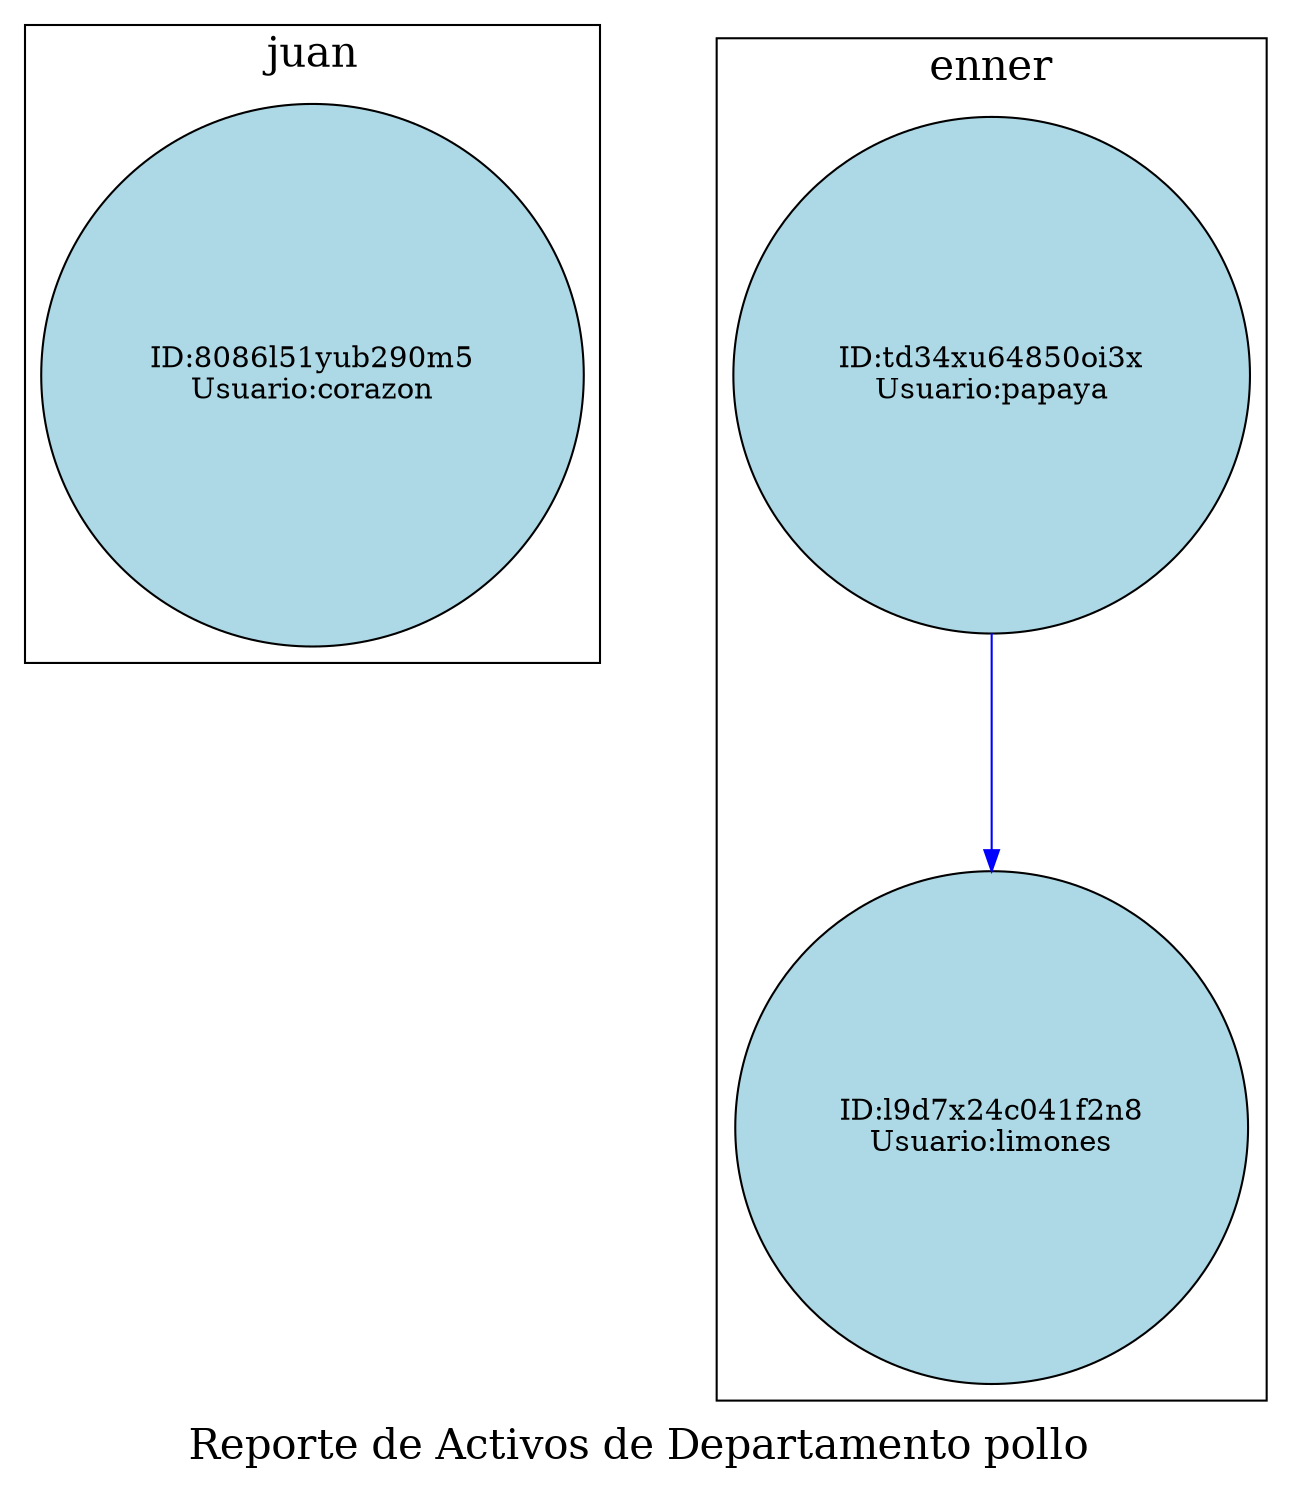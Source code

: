 digraph G {
    node [shape=circle,style=filled, fillcolor=lightblue, margin=0.2];
    edge [style=solid, color=blue];
    graph [ranksep=1.5, nodesep=1];
    graph [label="Reporte de Activos de Departamento pollo ", fontsize=20, fontcolor=black];
subgraph cluster_juan {
        label="juan";
    "8086l51yub290m5" [label="ID:8086l51yub290m5
Usuario:corazon"];
}
subgraph cluster_enner {
        label="enner";
    "td34xu64850oi3x" [label="ID:td34xu64850oi3x
Usuario:papaya"];
    "td34xu64850oi3x" -> "l9d7x24c041f2n8";
    "l9d7x24c041f2n8" [label="ID:l9d7x24c041f2n8
Usuario:limones"];
}
}
